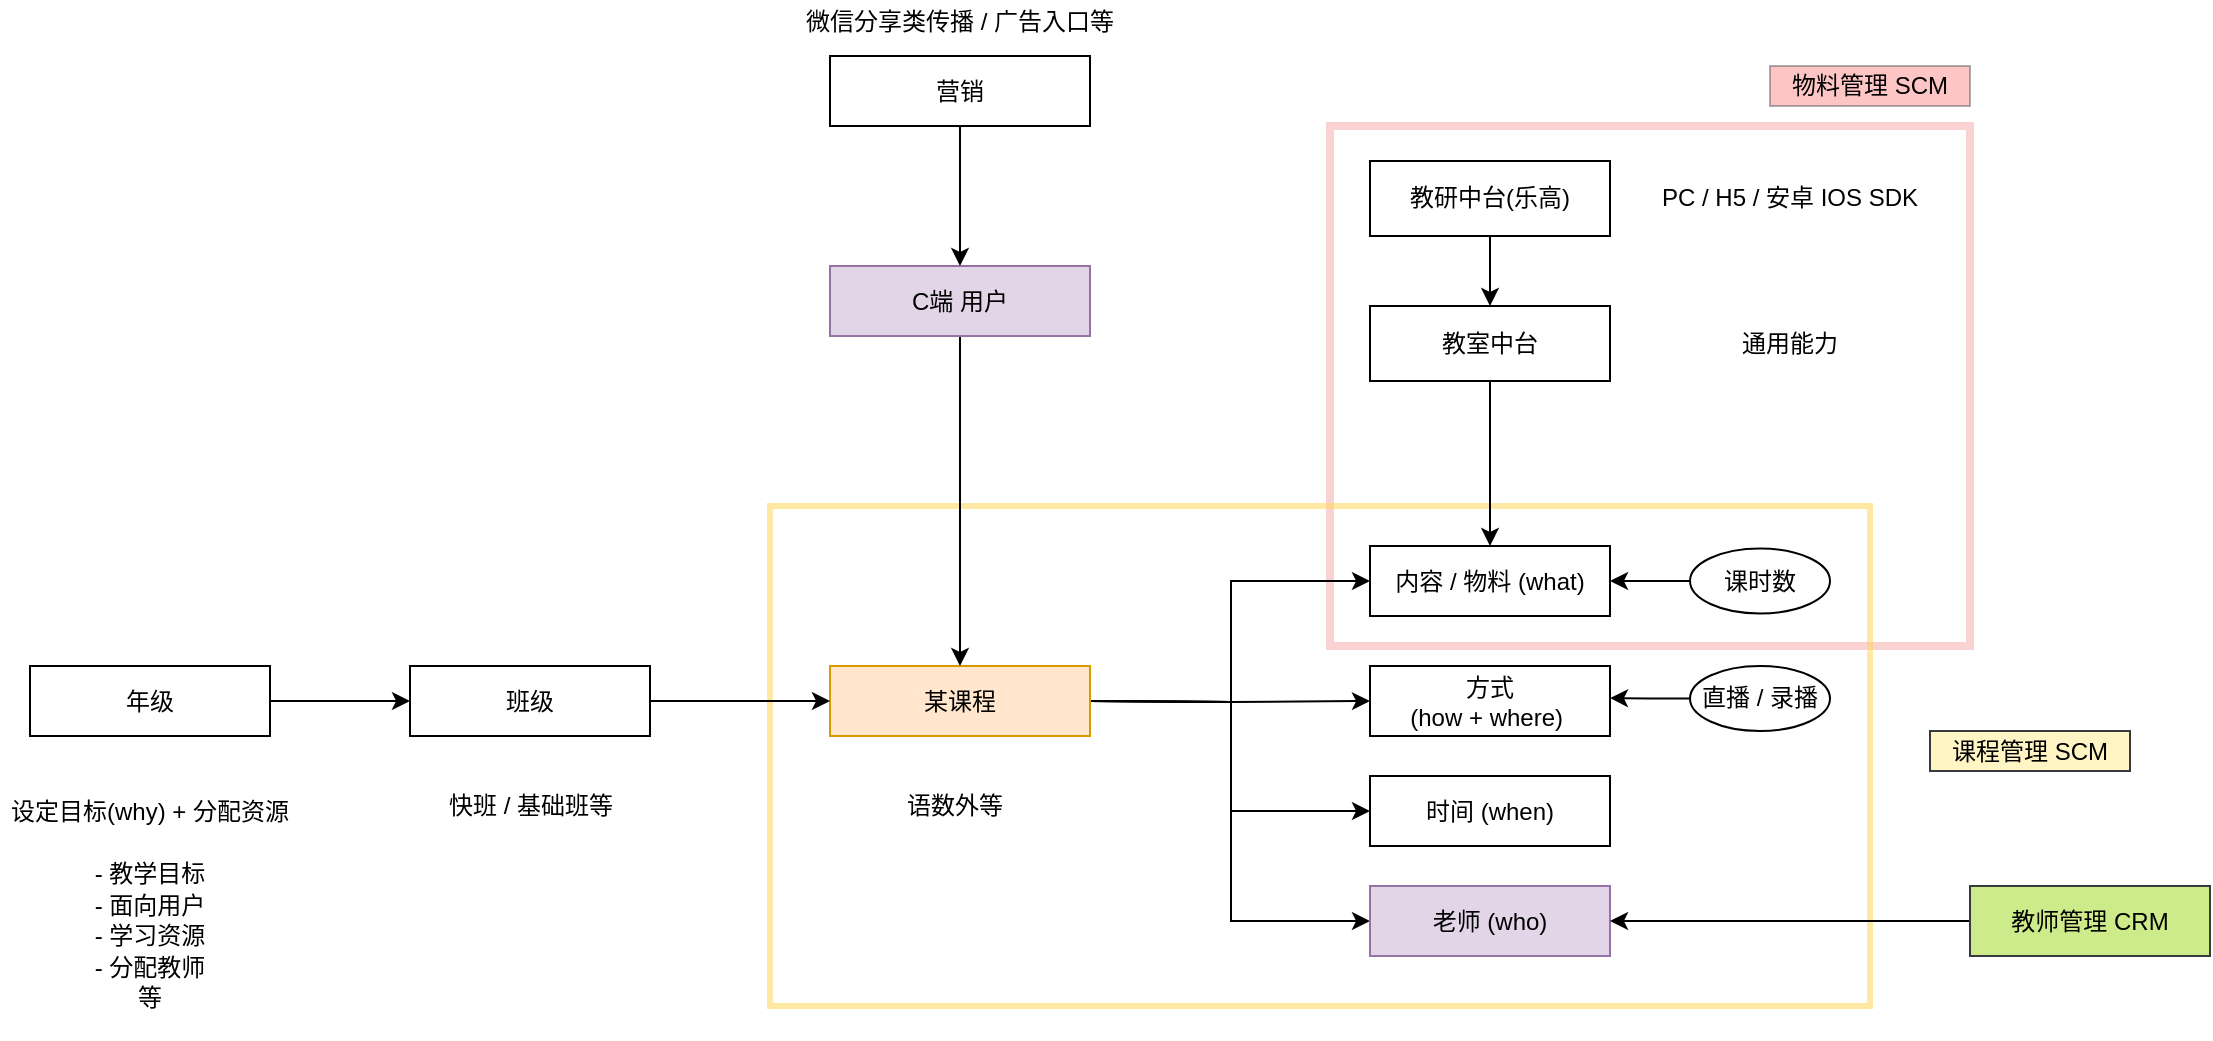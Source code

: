 <mxfile version="13.6.10" type="github">
  <diagram id="Rec8AMHsE2q6tZvkpwHi" name="Page-1">
    <mxGraphModel dx="922" dy="617" grid="1" gridSize="10" guides="1" tooltips="1" connect="1" arrows="1" fold="1" page="1" pageScale="1" pageWidth="850" pageHeight="1100" math="0" shadow="0">
      <root>
        <mxCell id="0" />
        <mxCell id="1" parent="0" />
        <mxCell id="WLZFkZvw7_LWW6aZTqp_-33" value="" style="rounded=0;whiteSpace=wrap;html=1;fillColor=none;strokeColor=#EA6B66;strokeWidth=4;opacity=30;" vertex="1" parent="1">
          <mxGeometry x="680" y="210" width="320" height="260" as="geometry" />
        </mxCell>
        <mxCell id="WLZFkZvw7_LWW6aZTqp_-14" value="" style="rounded=0;whiteSpace=wrap;html=1;strokeColor=#FFD966;fillColor=none;strokeWidth=3;opacity=60;" vertex="1" parent="1">
          <mxGeometry x="400" y="400" width="550" height="250" as="geometry" />
        </mxCell>
        <mxCell id="uW_DLqb9Pa4qT4BQbRd9-25" value="" style="edgeStyle=orthogonalEdgeStyle;rounded=0;orthogonalLoop=1;jettySize=auto;html=1;" parent="1" source="-9T3dmOt2mQuRKZvPXTW-31" target="uW_DLqb9Pa4qT4BQbRd9-24" edge="1">
          <mxGeometry relative="1" as="geometry" />
        </mxCell>
        <mxCell id="-9T3dmOt2mQuRKZvPXTW-31" value="年级" style="whiteSpace=wrap;html=1;rounded=0;" parent="1" vertex="1">
          <mxGeometry x="30" y="480" width="120" height="35" as="geometry" />
        </mxCell>
        <mxCell id="-9T3dmOt2mQuRKZvPXTW-33" value="&lt;p style=&quot;line-height: 130%&quot;&gt;设定目标(why) + 分配资源&lt;br&gt;&lt;br&gt;- 教学目标&lt;br&gt;- 面向用户&lt;br&gt;- 学习资源&lt;br&gt;- 分配教师&lt;br&gt;等&lt;br&gt;&lt;/p&gt;" style="text;html=1;strokeColor=none;fillColor=none;align=center;verticalAlign=middle;whiteSpace=wrap;rounded=0;" parent="1" vertex="1">
          <mxGeometry x="15" y="535" width="150" height="130" as="geometry" />
        </mxCell>
        <mxCell id="uW_DLqb9Pa4qT4BQbRd9-6" value="" style="edgeStyle=orthogonalEdgeStyle;rounded=0;orthogonalLoop=1;jettySize=auto;html=1;" parent="1" target="uW_DLqb9Pa4qT4BQbRd9-5" edge="1">
          <mxGeometry relative="1" as="geometry">
            <mxPoint x="560" y="497.5" as="sourcePoint" />
          </mxGeometry>
        </mxCell>
        <mxCell id="uW_DLqb9Pa4qT4BQbRd9-7" value="" style="edgeStyle=orthogonalEdgeStyle;rounded=0;orthogonalLoop=1;jettySize=auto;html=1;entryX=0;entryY=0.5;entryDx=0;entryDy=0;" parent="1" target="uW_DLqb9Pa4qT4BQbRd9-3" edge="1">
          <mxGeometry relative="1" as="geometry">
            <mxPoint x="560" y="497.5" as="sourcePoint" />
          </mxGeometry>
        </mxCell>
        <mxCell id="uW_DLqb9Pa4qT4BQbRd9-17" value="" style="edgeStyle=orthogonalEdgeStyle;rounded=0;orthogonalLoop=1;jettySize=auto;html=1;entryX=0;entryY=0.5;entryDx=0;entryDy=0;" parent="1" target="uW_DLqb9Pa4qT4BQbRd9-16" edge="1">
          <mxGeometry relative="1" as="geometry">
            <mxPoint x="560" y="497.5" as="sourcePoint" />
          </mxGeometry>
        </mxCell>
        <mxCell id="uW_DLqb9Pa4qT4BQbRd9-23" value="" style="edgeStyle=orthogonalEdgeStyle;rounded=0;orthogonalLoop=1;jettySize=auto;html=1;entryX=0;entryY=0.5;entryDx=0;entryDy=0;" parent="1" target="uW_DLqb9Pa4qT4BQbRd9-11" edge="1">
          <mxGeometry relative="1" as="geometry">
            <mxPoint x="560" y="497.5" as="sourcePoint" />
            <mxPoint x="490" y="582.5" as="targetPoint" />
          </mxGeometry>
        </mxCell>
        <mxCell id="uW_DLqb9Pa4qT4BQbRd9-1" value="某课程" style="whiteSpace=wrap;html=1;rounded=0;fillColor=#ffe6cc;strokeColor=#d79b00;" parent="1" vertex="1">
          <mxGeometry x="430" y="480" width="130" height="35" as="geometry" />
        </mxCell>
        <mxCell id="WLZFkZvw7_LWW6aZTqp_-4" value="" style="edgeStyle=orthogonalEdgeStyle;rounded=0;orthogonalLoop=1;jettySize=auto;html=1;startArrow=classic;startFill=1;endArrow=none;endFill=0;" edge="1" parent="1" source="uW_DLqb9Pa4qT4BQbRd9-3" target="WLZFkZvw7_LWW6aZTqp_-3">
          <mxGeometry relative="1" as="geometry" />
        </mxCell>
        <mxCell id="uW_DLqb9Pa4qT4BQbRd9-3" value="内容 / 物料 (what)" style="whiteSpace=wrap;html=1;rounded=0;" parent="1" vertex="1">
          <mxGeometry x="700" y="420" width="120" height="35" as="geometry" />
        </mxCell>
        <mxCell id="uW_DLqb9Pa4qT4BQbRd9-5" value="方式&lt;br&gt;(how + where)&amp;nbsp;" style="whiteSpace=wrap;html=1;rounded=0;" parent="1" vertex="1">
          <mxGeometry x="700" y="480" width="120" height="35" as="geometry" />
        </mxCell>
        <mxCell id="uW_DLqb9Pa4qT4BQbRd9-11" value="老师 (who)" style="whiteSpace=wrap;html=1;rounded=0;fillColor=#e1d5e7;strokeColor=#9673a6;" parent="1" vertex="1">
          <mxGeometry x="700" y="590" width="120" height="35" as="geometry" />
        </mxCell>
        <mxCell id="uW_DLqb9Pa4qT4BQbRd9-16" value="时间 (when)" style="whiteSpace=wrap;html=1;rounded=0;" parent="1" vertex="1">
          <mxGeometry x="700" y="535" width="120" height="35" as="geometry" />
        </mxCell>
        <mxCell id="uW_DLqb9Pa4qT4BQbRd9-26" value="" style="edgeStyle=orthogonalEdgeStyle;rounded=0;orthogonalLoop=1;jettySize=auto;html=1;" parent="1" source="uW_DLqb9Pa4qT4BQbRd9-24" target="uW_DLqb9Pa4qT4BQbRd9-1" edge="1">
          <mxGeometry relative="1" as="geometry" />
        </mxCell>
        <mxCell id="uW_DLqb9Pa4qT4BQbRd9-24" value="班级" style="whiteSpace=wrap;html=1;rounded=0;" parent="1" vertex="1">
          <mxGeometry x="220" y="480" width="120" height="35" as="geometry" />
        </mxCell>
        <mxCell id="uW_DLqb9Pa4qT4BQbRd9-27" value="快班 / 基础班等" style="text;html=1;strokeColor=none;fillColor=none;align=center;verticalAlign=middle;whiteSpace=wrap;rounded=0;" parent="1" vertex="1">
          <mxGeometry x="237.5" y="535" width="85" height="30" as="geometry" />
        </mxCell>
        <mxCell id="uW_DLqb9Pa4qT4BQbRd9-28" value="语数外等" style="text;html=1;strokeColor=none;fillColor=none;align=center;verticalAlign=middle;whiteSpace=wrap;rounded=0;" parent="1" vertex="1">
          <mxGeometry x="450" y="535" width="85" height="30" as="geometry" />
        </mxCell>
        <mxCell id="WLZFkZvw7_LWW6aZTqp_-3" value="课时数" style="ellipse;whiteSpace=wrap;html=1;rounded=0;" vertex="1" parent="1">
          <mxGeometry x="860" y="421.25" width="70" height="32.5" as="geometry" />
        </mxCell>
        <mxCell id="WLZFkZvw7_LWW6aZTqp_-9" value="" style="edgeStyle=orthogonalEdgeStyle;rounded=0;orthogonalLoop=1;jettySize=auto;html=1;startArrow=none;startFill=0;endArrow=classic;endFill=1;" edge="1" parent="1" source="WLZFkZvw7_LWW6aZTqp_-5">
          <mxGeometry relative="1" as="geometry">
            <mxPoint x="820" y="496" as="targetPoint" />
          </mxGeometry>
        </mxCell>
        <mxCell id="WLZFkZvw7_LWW6aZTqp_-5" value="直播 / 录播" style="ellipse;whiteSpace=wrap;html=1;rounded=0;" vertex="1" parent="1">
          <mxGeometry x="860" y="480" width="70" height="32.5" as="geometry" />
        </mxCell>
        <mxCell id="WLZFkZvw7_LWW6aZTqp_-12" value="" style="edgeStyle=orthogonalEdgeStyle;rounded=0;orthogonalLoop=1;jettySize=auto;html=1;startArrow=none;startFill=0;endArrow=classic;endFill=1;entryX=1;entryY=0.5;entryDx=0;entryDy=0;" edge="1" parent="1" source="WLZFkZvw7_LWW6aZTqp_-10" target="uW_DLqb9Pa4qT4BQbRd9-11">
          <mxGeometry relative="1" as="geometry">
            <mxPoint x="880" y="607.5" as="targetPoint" />
          </mxGeometry>
        </mxCell>
        <mxCell id="WLZFkZvw7_LWW6aZTqp_-10" value="教师管理 CRM" style="whiteSpace=wrap;html=1;rounded=0;fillColor=#cdeb8b;strokeColor=#36393d;" vertex="1" parent="1">
          <mxGeometry x="1000" y="590" width="120" height="35" as="geometry" />
        </mxCell>
        <mxCell id="WLZFkZvw7_LWW6aZTqp_-18" value="" style="edgeStyle=orthogonalEdgeStyle;rounded=0;orthogonalLoop=1;jettySize=auto;html=1;startArrow=none;startFill=0;endArrow=classic;endFill=1;entryX=0.5;entryY=0;entryDx=0;entryDy=0;" edge="1" parent="1" source="WLZFkZvw7_LWW6aZTqp_-15" target="uW_DLqb9Pa4qT4BQbRd9-1">
          <mxGeometry relative="1" as="geometry">
            <mxPoint x="495" y="322.5" as="targetPoint" />
          </mxGeometry>
        </mxCell>
        <mxCell id="WLZFkZvw7_LWW6aZTqp_-15" value="C端 用户" style="whiteSpace=wrap;html=1;rounded=0;fillColor=#e1d5e7;strokeColor=#9673a6;" vertex="1" parent="1">
          <mxGeometry x="430" y="280" width="130" height="35" as="geometry" />
        </mxCell>
        <mxCell id="WLZFkZvw7_LWW6aZTqp_-19" value="课程管理 SCM" style="text;html=1;strokeColor=#36393d;align=center;verticalAlign=middle;whiteSpace=wrap;rounded=0;fillColor=#FFF4C3;" vertex="1" parent="1">
          <mxGeometry x="980" y="512.5" width="100" height="20" as="geometry" />
        </mxCell>
        <mxCell id="WLZFkZvw7_LWW6aZTqp_-24" value="" style="edgeStyle=orthogonalEdgeStyle;rounded=0;orthogonalLoop=1;jettySize=auto;html=1;startArrow=none;startFill=0;endArrow=classic;endFill=1;" edge="1" parent="1" source="WLZFkZvw7_LWW6aZTqp_-23" target="WLZFkZvw7_LWW6aZTqp_-15">
          <mxGeometry relative="1" as="geometry" />
        </mxCell>
        <mxCell id="WLZFkZvw7_LWW6aZTqp_-23" value="营销" style="whiteSpace=wrap;html=1;rounded=0;" vertex="1" parent="1">
          <mxGeometry x="430" y="175" width="130" height="35" as="geometry" />
        </mxCell>
        <mxCell id="WLZFkZvw7_LWW6aZTqp_-25" value="微信分享类传播 / 广告入口等" style="text;html=1;strokeColor=none;fillColor=none;align=center;verticalAlign=middle;whiteSpace=wrap;rounded=0;" vertex="1" parent="1">
          <mxGeometry x="415" y="147.5" width="160" height="20" as="geometry" />
        </mxCell>
        <mxCell id="WLZFkZvw7_LWW6aZTqp_-28" value="" style="edgeStyle=orthogonalEdgeStyle;rounded=0;orthogonalLoop=1;jettySize=auto;html=1;startArrow=none;startFill=0;endArrow=classic;endFill=1;" edge="1" parent="1" source="WLZFkZvw7_LWW6aZTqp_-26" target="uW_DLqb9Pa4qT4BQbRd9-3">
          <mxGeometry relative="1" as="geometry" />
        </mxCell>
        <mxCell id="WLZFkZvw7_LWW6aZTqp_-26" value="教室中台" style="whiteSpace=wrap;html=1;rounded=0;" vertex="1" parent="1">
          <mxGeometry x="700" y="300" width="120" height="37.5" as="geometry" />
        </mxCell>
        <mxCell id="WLZFkZvw7_LWW6aZTqp_-30" value="" style="edgeStyle=orthogonalEdgeStyle;rounded=0;orthogonalLoop=1;jettySize=auto;html=1;startArrow=none;startFill=0;endArrow=classic;endFill=1;" edge="1" parent="1" source="WLZFkZvw7_LWW6aZTqp_-29" target="WLZFkZvw7_LWW6aZTqp_-26">
          <mxGeometry relative="1" as="geometry" />
        </mxCell>
        <mxCell id="WLZFkZvw7_LWW6aZTqp_-29" value="教研中台(乐高)" style="whiteSpace=wrap;html=1;rounded=0;" vertex="1" parent="1">
          <mxGeometry x="700" y="227.5" width="120" height="37.5" as="geometry" />
        </mxCell>
        <mxCell id="WLZFkZvw7_LWW6aZTqp_-31" value="PC / H5 / 安卓 IOS SDK" style="text;html=1;strokeColor=none;fillColor=none;align=center;verticalAlign=middle;whiteSpace=wrap;rounded=0;" vertex="1" parent="1">
          <mxGeometry x="830" y="236.25" width="160" height="20" as="geometry" />
        </mxCell>
        <mxCell id="WLZFkZvw7_LWW6aZTqp_-32" value="通用能力" style="text;html=1;strokeColor=none;fillColor=none;align=center;verticalAlign=middle;whiteSpace=wrap;rounded=0;" vertex="1" parent="1">
          <mxGeometry x="830" y="308.75" width="160" height="20" as="geometry" />
        </mxCell>
        <mxCell id="WLZFkZvw7_LWW6aZTqp_-34" value="物料管理 SCM" style="text;html=1;strokeColor=#36393d;align=center;verticalAlign=middle;whiteSpace=wrap;rounded=0;fillColor=#FA726D;opacity=40;" vertex="1" parent="1">
          <mxGeometry x="900" y="180" width="100" height="20" as="geometry" />
        </mxCell>
      </root>
    </mxGraphModel>
  </diagram>
</mxfile>
